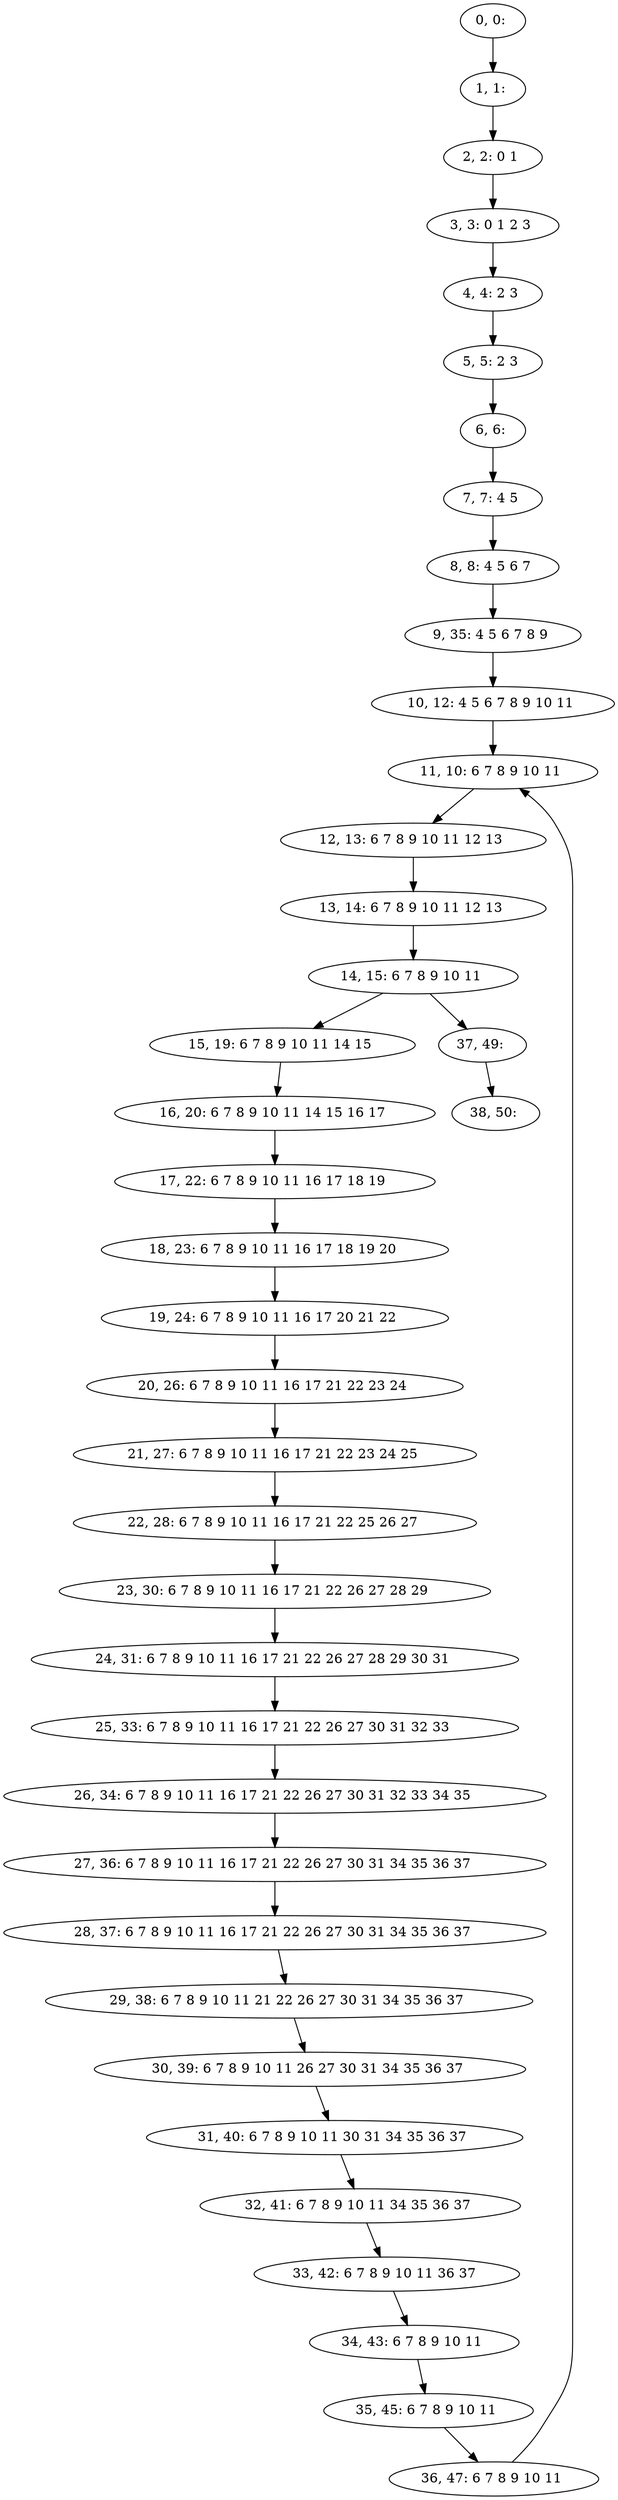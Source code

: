 digraph G {
0[label="0, 0: "];
1[label="1, 1: "];
2[label="2, 2: 0 1 "];
3[label="3, 3: 0 1 2 3 "];
4[label="4, 4: 2 3 "];
5[label="5, 5: 2 3 "];
6[label="6, 6: "];
7[label="7, 7: 4 5 "];
8[label="8, 8: 4 5 6 7 "];
9[label="9, 35: 4 5 6 7 8 9 "];
10[label="10, 12: 4 5 6 7 8 9 10 11 "];
11[label="11, 10: 6 7 8 9 10 11 "];
12[label="12, 13: 6 7 8 9 10 11 12 13 "];
13[label="13, 14: 6 7 8 9 10 11 12 13 "];
14[label="14, 15: 6 7 8 9 10 11 "];
15[label="15, 19: 6 7 8 9 10 11 14 15 "];
16[label="16, 20: 6 7 8 9 10 11 14 15 16 17 "];
17[label="17, 22: 6 7 8 9 10 11 16 17 18 19 "];
18[label="18, 23: 6 7 8 9 10 11 16 17 18 19 20 "];
19[label="19, 24: 6 7 8 9 10 11 16 17 20 21 22 "];
20[label="20, 26: 6 7 8 9 10 11 16 17 21 22 23 24 "];
21[label="21, 27: 6 7 8 9 10 11 16 17 21 22 23 24 25 "];
22[label="22, 28: 6 7 8 9 10 11 16 17 21 22 25 26 27 "];
23[label="23, 30: 6 7 8 9 10 11 16 17 21 22 26 27 28 29 "];
24[label="24, 31: 6 7 8 9 10 11 16 17 21 22 26 27 28 29 30 31 "];
25[label="25, 33: 6 7 8 9 10 11 16 17 21 22 26 27 30 31 32 33 "];
26[label="26, 34: 6 7 8 9 10 11 16 17 21 22 26 27 30 31 32 33 34 35 "];
27[label="27, 36: 6 7 8 9 10 11 16 17 21 22 26 27 30 31 34 35 36 37 "];
28[label="28, 37: 6 7 8 9 10 11 16 17 21 22 26 27 30 31 34 35 36 37 "];
29[label="29, 38: 6 7 8 9 10 11 21 22 26 27 30 31 34 35 36 37 "];
30[label="30, 39: 6 7 8 9 10 11 26 27 30 31 34 35 36 37 "];
31[label="31, 40: 6 7 8 9 10 11 30 31 34 35 36 37 "];
32[label="32, 41: 6 7 8 9 10 11 34 35 36 37 "];
33[label="33, 42: 6 7 8 9 10 11 36 37 "];
34[label="34, 43: 6 7 8 9 10 11 "];
35[label="35, 45: 6 7 8 9 10 11 "];
36[label="36, 47: 6 7 8 9 10 11 "];
37[label="37, 49: "];
38[label="38, 50: "];
0->1 ;
1->2 ;
2->3 ;
3->4 ;
4->5 ;
5->6 ;
6->7 ;
7->8 ;
8->9 ;
9->10 ;
10->11 ;
11->12 ;
12->13 ;
13->14 ;
14->15 ;
14->37 ;
15->16 ;
16->17 ;
17->18 ;
18->19 ;
19->20 ;
20->21 ;
21->22 ;
22->23 ;
23->24 ;
24->25 ;
25->26 ;
26->27 ;
27->28 ;
28->29 ;
29->30 ;
30->31 ;
31->32 ;
32->33 ;
33->34 ;
34->35 ;
35->36 ;
36->11 ;
37->38 ;
}
